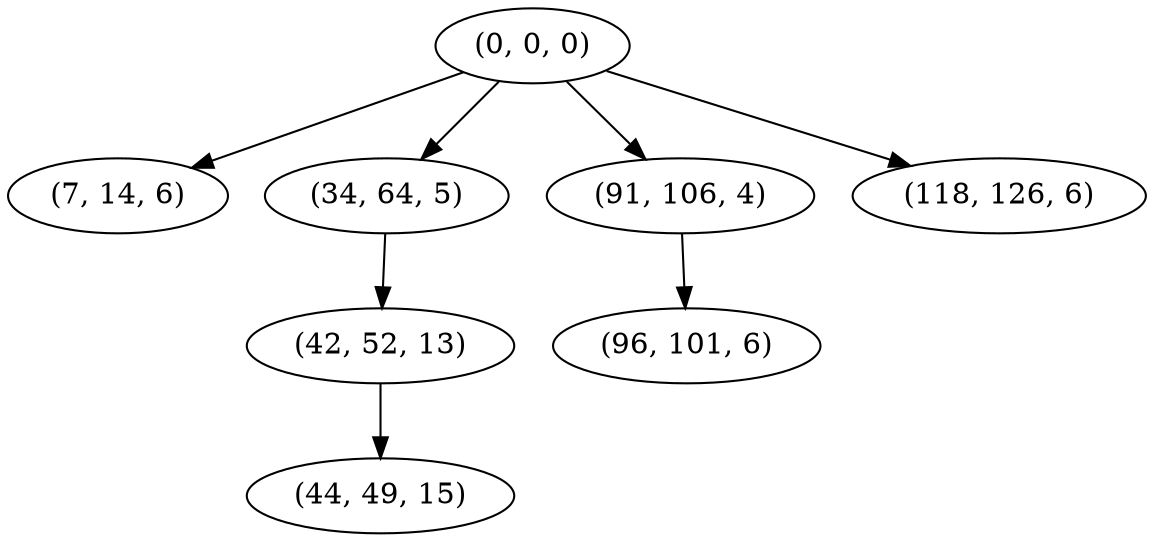 digraph tree {
    "(0, 0, 0)";
    "(7, 14, 6)";
    "(34, 64, 5)";
    "(42, 52, 13)";
    "(44, 49, 15)";
    "(91, 106, 4)";
    "(96, 101, 6)";
    "(118, 126, 6)";
    "(0, 0, 0)" -> "(7, 14, 6)";
    "(0, 0, 0)" -> "(34, 64, 5)";
    "(0, 0, 0)" -> "(91, 106, 4)";
    "(0, 0, 0)" -> "(118, 126, 6)";
    "(34, 64, 5)" -> "(42, 52, 13)";
    "(42, 52, 13)" -> "(44, 49, 15)";
    "(91, 106, 4)" -> "(96, 101, 6)";
}

